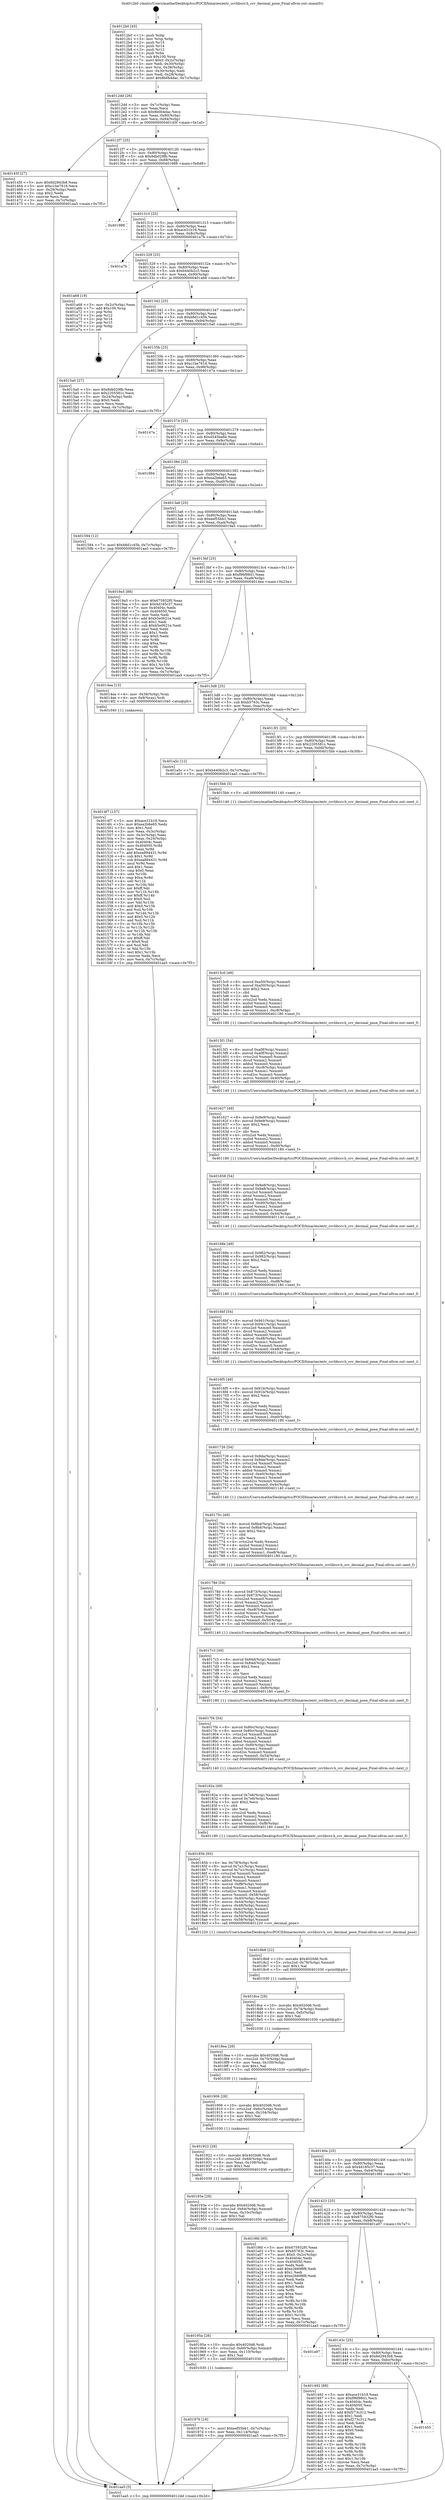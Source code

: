 digraph "0x4012b0" {
  label = "0x4012b0 (/mnt/c/Users/mathe/Desktop/tcc/POCII/binaries/extr_ccvlibccv.h_ccv_decimal_pose_Final-ollvm.out::main(0))"
  labelloc = "t"
  node[shape=record]

  Entry [label="",width=0.3,height=0.3,shape=circle,fillcolor=black,style=filled]
  "0x4012dd" [label="{
     0x4012dd [26]\l
     | [instrs]\l
     &nbsp;&nbsp;0x4012dd \<+3\>: mov -0x7c(%rbp),%eax\l
     &nbsp;&nbsp;0x4012e0 \<+2\>: mov %eax,%ecx\l
     &nbsp;&nbsp;0x4012e2 \<+6\>: sub $0x8b0b4dac,%ecx\l
     &nbsp;&nbsp;0x4012e8 \<+3\>: mov %eax,-0x80(%rbp)\l
     &nbsp;&nbsp;0x4012eb \<+6\>: mov %ecx,-0x84(%rbp)\l
     &nbsp;&nbsp;0x4012f1 \<+6\>: je 000000000040145f \<main+0x1af\>\l
  }"]
  "0x40145f" [label="{
     0x40145f [27]\l
     | [instrs]\l
     &nbsp;&nbsp;0x40145f \<+5\>: mov $0x6d2943b8,%eax\l
     &nbsp;&nbsp;0x401464 \<+5\>: mov $0xc1be7616,%ecx\l
     &nbsp;&nbsp;0x401469 \<+3\>: mov -0x28(%rbp),%edx\l
     &nbsp;&nbsp;0x40146c \<+3\>: cmp $0x2,%edx\l
     &nbsp;&nbsp;0x40146f \<+3\>: cmovne %ecx,%eax\l
     &nbsp;&nbsp;0x401472 \<+3\>: mov %eax,-0x7c(%rbp)\l
     &nbsp;&nbsp;0x401475 \<+5\>: jmp 0000000000401aa5 \<main+0x7f5\>\l
  }"]
  "0x4012f7" [label="{
     0x4012f7 [25]\l
     | [instrs]\l
     &nbsp;&nbsp;0x4012f7 \<+5\>: jmp 00000000004012fc \<main+0x4c\>\l
     &nbsp;&nbsp;0x4012fc \<+3\>: mov -0x80(%rbp),%eax\l
     &nbsp;&nbsp;0x4012ff \<+5\>: sub $0x8db029fb,%eax\l
     &nbsp;&nbsp;0x401304 \<+6\>: mov %eax,-0x88(%rbp)\l
     &nbsp;&nbsp;0x40130a \<+6\>: je 0000000000401988 \<main+0x6d8\>\l
  }"]
  "0x401aa5" [label="{
     0x401aa5 [5]\l
     | [instrs]\l
     &nbsp;&nbsp;0x401aa5 \<+5\>: jmp 00000000004012dd \<main+0x2d\>\l
  }"]
  "0x4012b0" [label="{
     0x4012b0 [45]\l
     | [instrs]\l
     &nbsp;&nbsp;0x4012b0 \<+1\>: push %rbp\l
     &nbsp;&nbsp;0x4012b1 \<+3\>: mov %rsp,%rbp\l
     &nbsp;&nbsp;0x4012b4 \<+2\>: push %r15\l
     &nbsp;&nbsp;0x4012b6 \<+2\>: push %r14\l
     &nbsp;&nbsp;0x4012b8 \<+2\>: push %r12\l
     &nbsp;&nbsp;0x4012ba \<+1\>: push %rbx\l
     &nbsp;&nbsp;0x4012bb \<+7\>: sub $0x100,%rsp\l
     &nbsp;&nbsp;0x4012c2 \<+7\>: movl $0x0,-0x2c(%rbp)\l
     &nbsp;&nbsp;0x4012c9 \<+3\>: mov %edi,-0x30(%rbp)\l
     &nbsp;&nbsp;0x4012cc \<+4\>: mov %rsi,-0x38(%rbp)\l
     &nbsp;&nbsp;0x4012d0 \<+3\>: mov -0x30(%rbp),%edi\l
     &nbsp;&nbsp;0x4012d3 \<+3\>: mov %edi,-0x28(%rbp)\l
     &nbsp;&nbsp;0x4012d6 \<+7\>: movl $0x8b0b4dac,-0x7c(%rbp)\l
  }"]
  Exit [label="",width=0.3,height=0.3,shape=circle,fillcolor=black,style=filled,peripheries=2]
  "0x401988" [label="{
     0x401988\l
  }", style=dashed]
  "0x401310" [label="{
     0x401310 [25]\l
     | [instrs]\l
     &nbsp;&nbsp;0x401310 \<+5\>: jmp 0000000000401315 \<main+0x65\>\l
     &nbsp;&nbsp;0x401315 \<+3\>: mov -0x80(%rbp),%eax\l
     &nbsp;&nbsp;0x401318 \<+5\>: sub $0xace31b18,%eax\l
     &nbsp;&nbsp;0x40131d \<+6\>: mov %eax,-0x8c(%rbp)\l
     &nbsp;&nbsp;0x401323 \<+6\>: je 0000000000401a7b \<main+0x7cb\>\l
  }"]
  "0x401976" [label="{
     0x401976 [18]\l
     | [instrs]\l
     &nbsp;&nbsp;0x401976 \<+7\>: movl $0xeef55bb1,-0x7c(%rbp)\l
     &nbsp;&nbsp;0x40197d \<+6\>: mov %eax,-0x114(%rbp)\l
     &nbsp;&nbsp;0x401983 \<+5\>: jmp 0000000000401aa5 \<main+0x7f5\>\l
  }"]
  "0x401a7b" [label="{
     0x401a7b\l
  }", style=dashed]
  "0x401329" [label="{
     0x401329 [25]\l
     | [instrs]\l
     &nbsp;&nbsp;0x401329 \<+5\>: jmp 000000000040132e \<main+0x7e\>\l
     &nbsp;&nbsp;0x40132e \<+3\>: mov -0x80(%rbp),%eax\l
     &nbsp;&nbsp;0x401331 \<+5\>: sub $0xb440b2c3,%eax\l
     &nbsp;&nbsp;0x401336 \<+6\>: mov %eax,-0x90(%rbp)\l
     &nbsp;&nbsp;0x40133c \<+6\>: je 0000000000401a68 \<main+0x7b8\>\l
  }"]
  "0x40195a" [label="{
     0x40195a [28]\l
     | [instrs]\l
     &nbsp;&nbsp;0x40195a \<+10\>: movabs $0x4020d6,%rdi\l
     &nbsp;&nbsp;0x401964 \<+5\>: cvtss2sd -0x60(%rbp),%xmm0\l
     &nbsp;&nbsp;0x401969 \<+6\>: mov %eax,-0x110(%rbp)\l
     &nbsp;&nbsp;0x40196f \<+2\>: mov $0x1,%al\l
     &nbsp;&nbsp;0x401971 \<+5\>: call 0000000000401030 \<printf@plt\>\l
     | [calls]\l
     &nbsp;&nbsp;0x401030 \{1\} (unknown)\l
  }"]
  "0x401a68" [label="{
     0x401a68 [19]\l
     | [instrs]\l
     &nbsp;&nbsp;0x401a68 \<+3\>: mov -0x2c(%rbp),%eax\l
     &nbsp;&nbsp;0x401a6b \<+7\>: add $0x100,%rsp\l
     &nbsp;&nbsp;0x401a72 \<+1\>: pop %rbx\l
     &nbsp;&nbsp;0x401a73 \<+2\>: pop %r12\l
     &nbsp;&nbsp;0x401a75 \<+2\>: pop %r14\l
     &nbsp;&nbsp;0x401a77 \<+2\>: pop %r15\l
     &nbsp;&nbsp;0x401a79 \<+1\>: pop %rbp\l
     &nbsp;&nbsp;0x401a7a \<+1\>: ret\l
  }"]
  "0x401342" [label="{
     0x401342 [25]\l
     | [instrs]\l
     &nbsp;&nbsp;0x401342 \<+5\>: jmp 0000000000401347 \<main+0x97\>\l
     &nbsp;&nbsp;0x401347 \<+3\>: mov -0x80(%rbp),%eax\l
     &nbsp;&nbsp;0x40134a \<+5\>: sub $0xb8d1c45b,%eax\l
     &nbsp;&nbsp;0x40134f \<+6\>: mov %eax,-0x94(%rbp)\l
     &nbsp;&nbsp;0x401355 \<+6\>: je 00000000004015a0 \<main+0x2f0\>\l
  }"]
  "0x40193e" [label="{
     0x40193e [28]\l
     | [instrs]\l
     &nbsp;&nbsp;0x40193e \<+10\>: movabs $0x4020d6,%rdi\l
     &nbsp;&nbsp;0x401948 \<+5\>: cvtss2sd -0x64(%rbp),%xmm0\l
     &nbsp;&nbsp;0x40194d \<+6\>: mov %eax,-0x10c(%rbp)\l
     &nbsp;&nbsp;0x401953 \<+2\>: mov $0x1,%al\l
     &nbsp;&nbsp;0x401955 \<+5\>: call 0000000000401030 \<printf@plt\>\l
     | [calls]\l
     &nbsp;&nbsp;0x401030 \{1\} (unknown)\l
  }"]
  "0x4015a0" [label="{
     0x4015a0 [27]\l
     | [instrs]\l
     &nbsp;&nbsp;0x4015a0 \<+5\>: mov $0x8db029fb,%eax\l
     &nbsp;&nbsp;0x4015a5 \<+5\>: mov $0x2205581c,%ecx\l
     &nbsp;&nbsp;0x4015aa \<+3\>: mov -0x24(%rbp),%edx\l
     &nbsp;&nbsp;0x4015ad \<+3\>: cmp $0x0,%edx\l
     &nbsp;&nbsp;0x4015b0 \<+3\>: cmove %ecx,%eax\l
     &nbsp;&nbsp;0x4015b3 \<+3\>: mov %eax,-0x7c(%rbp)\l
     &nbsp;&nbsp;0x4015b6 \<+5\>: jmp 0000000000401aa5 \<main+0x7f5\>\l
  }"]
  "0x40135b" [label="{
     0x40135b [25]\l
     | [instrs]\l
     &nbsp;&nbsp;0x40135b \<+5\>: jmp 0000000000401360 \<main+0xb0\>\l
     &nbsp;&nbsp;0x401360 \<+3\>: mov -0x80(%rbp),%eax\l
     &nbsp;&nbsp;0x401363 \<+5\>: sub $0xc1be7616,%eax\l
     &nbsp;&nbsp;0x401368 \<+6\>: mov %eax,-0x98(%rbp)\l
     &nbsp;&nbsp;0x40136e \<+6\>: je 000000000040147a \<main+0x1ca\>\l
  }"]
  "0x401922" [label="{
     0x401922 [28]\l
     | [instrs]\l
     &nbsp;&nbsp;0x401922 \<+10\>: movabs $0x4020d6,%rdi\l
     &nbsp;&nbsp;0x40192c \<+5\>: cvtss2sd -0x68(%rbp),%xmm0\l
     &nbsp;&nbsp;0x401931 \<+6\>: mov %eax,-0x108(%rbp)\l
     &nbsp;&nbsp;0x401937 \<+2\>: mov $0x1,%al\l
     &nbsp;&nbsp;0x401939 \<+5\>: call 0000000000401030 \<printf@plt\>\l
     | [calls]\l
     &nbsp;&nbsp;0x401030 \{1\} (unknown)\l
  }"]
  "0x40147a" [label="{
     0x40147a\l
  }", style=dashed]
  "0x401374" [label="{
     0x401374 [25]\l
     | [instrs]\l
     &nbsp;&nbsp;0x401374 \<+5\>: jmp 0000000000401379 \<main+0xc9\>\l
     &nbsp;&nbsp;0x401379 \<+3\>: mov -0x80(%rbp),%eax\l
     &nbsp;&nbsp;0x40137c \<+5\>: sub $0xd545ba6b,%eax\l
     &nbsp;&nbsp;0x401381 \<+6\>: mov %eax,-0x9c(%rbp)\l
     &nbsp;&nbsp;0x401387 \<+6\>: je 0000000000401994 \<main+0x6e4\>\l
  }"]
  "0x401906" [label="{
     0x401906 [28]\l
     | [instrs]\l
     &nbsp;&nbsp;0x401906 \<+10\>: movabs $0x4020d6,%rdi\l
     &nbsp;&nbsp;0x401910 \<+5\>: cvtss2sd -0x6c(%rbp),%xmm0\l
     &nbsp;&nbsp;0x401915 \<+6\>: mov %eax,-0x104(%rbp)\l
     &nbsp;&nbsp;0x40191b \<+2\>: mov $0x1,%al\l
     &nbsp;&nbsp;0x40191d \<+5\>: call 0000000000401030 \<printf@plt\>\l
     | [calls]\l
     &nbsp;&nbsp;0x401030 \{1\} (unknown)\l
  }"]
  "0x401994" [label="{
     0x401994\l
  }", style=dashed]
  "0x40138d" [label="{
     0x40138d [25]\l
     | [instrs]\l
     &nbsp;&nbsp;0x40138d \<+5\>: jmp 0000000000401392 \<main+0xe2\>\l
     &nbsp;&nbsp;0x401392 \<+3\>: mov -0x80(%rbp),%eax\l
     &nbsp;&nbsp;0x401395 \<+5\>: sub $0xea2b6e65,%eax\l
     &nbsp;&nbsp;0x40139a \<+6\>: mov %eax,-0xa0(%rbp)\l
     &nbsp;&nbsp;0x4013a0 \<+6\>: je 0000000000401594 \<main+0x2e4\>\l
  }"]
  "0x4018ea" [label="{
     0x4018ea [28]\l
     | [instrs]\l
     &nbsp;&nbsp;0x4018ea \<+10\>: movabs $0x4020d6,%rdi\l
     &nbsp;&nbsp;0x4018f4 \<+5\>: cvtss2sd -0x70(%rbp),%xmm0\l
     &nbsp;&nbsp;0x4018f9 \<+6\>: mov %eax,-0x100(%rbp)\l
     &nbsp;&nbsp;0x4018ff \<+2\>: mov $0x1,%al\l
     &nbsp;&nbsp;0x401901 \<+5\>: call 0000000000401030 \<printf@plt\>\l
     | [calls]\l
     &nbsp;&nbsp;0x401030 \{1\} (unknown)\l
  }"]
  "0x401594" [label="{
     0x401594 [12]\l
     | [instrs]\l
     &nbsp;&nbsp;0x401594 \<+7\>: movl $0xb8d1c45b,-0x7c(%rbp)\l
     &nbsp;&nbsp;0x40159b \<+5\>: jmp 0000000000401aa5 \<main+0x7f5\>\l
  }"]
  "0x4013a6" [label="{
     0x4013a6 [25]\l
     | [instrs]\l
     &nbsp;&nbsp;0x4013a6 \<+5\>: jmp 00000000004013ab \<main+0xfb\>\l
     &nbsp;&nbsp;0x4013ab \<+3\>: mov -0x80(%rbp),%eax\l
     &nbsp;&nbsp;0x4013ae \<+5\>: sub $0xeef55bb1,%eax\l
     &nbsp;&nbsp;0x4013b3 \<+6\>: mov %eax,-0xa4(%rbp)\l
     &nbsp;&nbsp;0x4013b9 \<+6\>: je 00000000004019a5 \<main+0x6f5\>\l
  }"]
  "0x4018ce" [label="{
     0x4018ce [28]\l
     | [instrs]\l
     &nbsp;&nbsp;0x4018ce \<+10\>: movabs $0x4020d6,%rdi\l
     &nbsp;&nbsp;0x4018d8 \<+5\>: cvtss2sd -0x74(%rbp),%xmm0\l
     &nbsp;&nbsp;0x4018dd \<+6\>: mov %eax,-0xfc(%rbp)\l
     &nbsp;&nbsp;0x4018e3 \<+2\>: mov $0x1,%al\l
     &nbsp;&nbsp;0x4018e5 \<+5\>: call 0000000000401030 \<printf@plt\>\l
     | [calls]\l
     &nbsp;&nbsp;0x401030 \{1\} (unknown)\l
  }"]
  "0x4019a5" [label="{
     0x4019a5 [88]\l
     | [instrs]\l
     &nbsp;&nbsp;0x4019a5 \<+5\>: mov $0x675932f0,%eax\l
     &nbsp;&nbsp;0x4019aa \<+5\>: mov $0x4d185c37,%ecx\l
     &nbsp;&nbsp;0x4019af \<+7\>: mov 0x40404c,%edx\l
     &nbsp;&nbsp;0x4019b6 \<+7\>: mov 0x404050,%esi\l
     &nbsp;&nbsp;0x4019bd \<+2\>: mov %edx,%edi\l
     &nbsp;&nbsp;0x4019bf \<+6\>: add $0xb5e0621e,%edi\l
     &nbsp;&nbsp;0x4019c5 \<+3\>: sub $0x1,%edi\l
     &nbsp;&nbsp;0x4019c8 \<+6\>: sub $0xb5e0621e,%edi\l
     &nbsp;&nbsp;0x4019ce \<+3\>: imul %edi,%edx\l
     &nbsp;&nbsp;0x4019d1 \<+3\>: and $0x1,%edx\l
     &nbsp;&nbsp;0x4019d4 \<+3\>: cmp $0x0,%edx\l
     &nbsp;&nbsp;0x4019d7 \<+4\>: sete %r8b\l
     &nbsp;&nbsp;0x4019db \<+3\>: cmp $0xa,%esi\l
     &nbsp;&nbsp;0x4019de \<+4\>: setl %r9b\l
     &nbsp;&nbsp;0x4019e2 \<+3\>: mov %r8b,%r10b\l
     &nbsp;&nbsp;0x4019e5 \<+3\>: and %r9b,%r10b\l
     &nbsp;&nbsp;0x4019e8 \<+3\>: xor %r9b,%r8b\l
     &nbsp;&nbsp;0x4019eb \<+3\>: or %r8b,%r10b\l
     &nbsp;&nbsp;0x4019ee \<+4\>: test $0x1,%r10b\l
     &nbsp;&nbsp;0x4019f2 \<+3\>: cmovne %ecx,%eax\l
     &nbsp;&nbsp;0x4019f5 \<+3\>: mov %eax,-0x7c(%rbp)\l
     &nbsp;&nbsp;0x4019f8 \<+5\>: jmp 0000000000401aa5 \<main+0x7f5\>\l
  }"]
  "0x4013bf" [label="{
     0x4013bf [25]\l
     | [instrs]\l
     &nbsp;&nbsp;0x4013bf \<+5\>: jmp 00000000004013c4 \<main+0x114\>\l
     &nbsp;&nbsp;0x4013c4 \<+3\>: mov -0x80(%rbp),%eax\l
     &nbsp;&nbsp;0x4013c7 \<+5\>: sub $0xf96f9841,%eax\l
     &nbsp;&nbsp;0x4013cc \<+6\>: mov %eax,-0xa8(%rbp)\l
     &nbsp;&nbsp;0x4013d2 \<+6\>: je 00000000004014ea \<main+0x23a\>\l
  }"]
  "0x4018b8" [label="{
     0x4018b8 [22]\l
     | [instrs]\l
     &nbsp;&nbsp;0x4018b8 \<+10\>: movabs $0x4020d6,%rdi\l
     &nbsp;&nbsp;0x4018c2 \<+5\>: cvtss2sd -0x78(%rbp),%xmm0\l
     &nbsp;&nbsp;0x4018c7 \<+2\>: mov $0x1,%al\l
     &nbsp;&nbsp;0x4018c9 \<+5\>: call 0000000000401030 \<printf@plt\>\l
     | [calls]\l
     &nbsp;&nbsp;0x401030 \{1\} (unknown)\l
  }"]
  "0x4014ea" [label="{
     0x4014ea [13]\l
     | [instrs]\l
     &nbsp;&nbsp;0x4014ea \<+4\>: mov -0x38(%rbp),%rax\l
     &nbsp;&nbsp;0x4014ee \<+4\>: mov 0x8(%rax),%rdi\l
     &nbsp;&nbsp;0x4014f2 \<+5\>: call 0000000000401040 \<atoi@plt\>\l
     | [calls]\l
     &nbsp;&nbsp;0x401040 \{1\} (unknown)\l
  }"]
  "0x4013d8" [label="{
     0x4013d8 [25]\l
     | [instrs]\l
     &nbsp;&nbsp;0x4013d8 \<+5\>: jmp 00000000004013dd \<main+0x12d\>\l
     &nbsp;&nbsp;0x4013dd \<+3\>: mov -0x80(%rbp),%eax\l
     &nbsp;&nbsp;0x4013e0 \<+5\>: sub $0xb5763c,%eax\l
     &nbsp;&nbsp;0x4013e5 \<+6\>: mov %eax,-0xac(%rbp)\l
     &nbsp;&nbsp;0x4013eb \<+6\>: je 0000000000401a5c \<main+0x7ac\>\l
  }"]
  "0x40185b" [label="{
     0x40185b [93]\l
     | [instrs]\l
     &nbsp;&nbsp;0x40185b \<+4\>: lea -0x78(%rbp),%rdi\l
     &nbsp;&nbsp;0x40185f \<+8\>: movsd 0x7a1(%rip),%xmm1\l
     &nbsp;&nbsp;0x401867 \<+8\>: movsd 0x7a1(%rip),%xmm2\l
     &nbsp;&nbsp;0x40186f \<+4\>: cvtss2sd %xmm0,%xmm0\l
     &nbsp;&nbsp;0x401873 \<+4\>: divsd %xmm2,%xmm0\l
     &nbsp;&nbsp;0x401877 \<+4\>: addsd %xmm0,%xmm1\l
     &nbsp;&nbsp;0x40187b \<+8\>: movsd -0xf8(%rbp),%xmm0\l
     &nbsp;&nbsp;0x401883 \<+4\>: mulsd %xmm1,%xmm0\l
     &nbsp;&nbsp;0x401887 \<+4\>: cvtsd2ss %xmm0,%xmm0\l
     &nbsp;&nbsp;0x40188b \<+5\>: movss %xmm0,-0x58(%rbp)\l
     &nbsp;&nbsp;0x401890 \<+5\>: movss -0x40(%rbp),%xmm0\l
     &nbsp;&nbsp;0x401895 \<+5\>: movss -0x44(%rbp),%xmm1\l
     &nbsp;&nbsp;0x40189a \<+5\>: movss -0x48(%rbp),%xmm2\l
     &nbsp;&nbsp;0x40189f \<+5\>: movss -0x4c(%rbp),%xmm3\l
     &nbsp;&nbsp;0x4018a4 \<+5\>: movss -0x50(%rbp),%xmm4\l
     &nbsp;&nbsp;0x4018a9 \<+5\>: movss -0x54(%rbp),%xmm5\l
     &nbsp;&nbsp;0x4018ae \<+5\>: movss -0x58(%rbp),%xmm6\l
     &nbsp;&nbsp;0x4018b3 \<+5\>: call 0000000000401220 \<ccv_decimal_pose\>\l
     | [calls]\l
     &nbsp;&nbsp;0x401220 \{1\} (/mnt/c/Users/mathe/Desktop/tcc/POCII/binaries/extr_ccvlibccv.h_ccv_decimal_pose_Final-ollvm.out::ccv_decimal_pose)\l
  }"]
  "0x401a5c" [label="{
     0x401a5c [12]\l
     | [instrs]\l
     &nbsp;&nbsp;0x401a5c \<+7\>: movl $0xb440b2c3,-0x7c(%rbp)\l
     &nbsp;&nbsp;0x401a63 \<+5\>: jmp 0000000000401aa5 \<main+0x7f5\>\l
  }"]
  "0x4013f1" [label="{
     0x4013f1 [25]\l
     | [instrs]\l
     &nbsp;&nbsp;0x4013f1 \<+5\>: jmp 00000000004013f6 \<main+0x146\>\l
     &nbsp;&nbsp;0x4013f6 \<+3\>: mov -0x80(%rbp),%eax\l
     &nbsp;&nbsp;0x4013f9 \<+5\>: sub $0x2205581c,%eax\l
     &nbsp;&nbsp;0x4013fe \<+6\>: mov %eax,-0xb0(%rbp)\l
     &nbsp;&nbsp;0x401404 \<+6\>: je 00000000004015bb \<main+0x30b\>\l
  }"]
  "0x40182a" [label="{
     0x40182a [49]\l
     | [instrs]\l
     &nbsp;&nbsp;0x40182a \<+8\>: movsd 0x7e6(%rip),%xmm0\l
     &nbsp;&nbsp;0x401832 \<+8\>: movsd 0x7e6(%rip),%xmm1\l
     &nbsp;&nbsp;0x40183a \<+5\>: mov $0x2,%ecx\l
     &nbsp;&nbsp;0x40183f \<+1\>: cltd\l
     &nbsp;&nbsp;0x401840 \<+2\>: idiv %ecx\l
     &nbsp;&nbsp;0x401842 \<+4\>: cvtsi2sd %edx,%xmm2\l
     &nbsp;&nbsp;0x401846 \<+4\>: mulsd %xmm2,%xmm1\l
     &nbsp;&nbsp;0x40184a \<+4\>: addsd %xmm0,%xmm1\l
     &nbsp;&nbsp;0x40184e \<+8\>: movsd %xmm1,-0xf8(%rbp)\l
     &nbsp;&nbsp;0x401856 \<+5\>: call 0000000000401180 \<next_f\>\l
     | [calls]\l
     &nbsp;&nbsp;0x401180 \{1\} (/mnt/c/Users/mathe/Desktop/tcc/POCII/binaries/extr_ccvlibccv.h_ccv_decimal_pose_Final-ollvm.out::next_f)\l
  }"]
  "0x4015bb" [label="{
     0x4015bb [5]\l
     | [instrs]\l
     &nbsp;&nbsp;0x4015bb \<+5\>: call 0000000000401140 \<next_i\>\l
     | [calls]\l
     &nbsp;&nbsp;0x401140 \{1\} (/mnt/c/Users/mathe/Desktop/tcc/POCII/binaries/extr_ccvlibccv.h_ccv_decimal_pose_Final-ollvm.out::next_i)\l
  }"]
  "0x40140a" [label="{
     0x40140a [25]\l
     | [instrs]\l
     &nbsp;&nbsp;0x40140a \<+5\>: jmp 000000000040140f \<main+0x15f\>\l
     &nbsp;&nbsp;0x40140f \<+3\>: mov -0x80(%rbp),%eax\l
     &nbsp;&nbsp;0x401412 \<+5\>: sub $0x4d185c37,%eax\l
     &nbsp;&nbsp;0x401417 \<+6\>: mov %eax,-0xb4(%rbp)\l
     &nbsp;&nbsp;0x40141d \<+6\>: je 00000000004019fd \<main+0x74d\>\l
  }"]
  "0x4017f4" [label="{
     0x4017f4 [54]\l
     | [instrs]\l
     &nbsp;&nbsp;0x4017f4 \<+8\>: movsd 0x80c(%rip),%xmm1\l
     &nbsp;&nbsp;0x4017fc \<+8\>: movsd 0x80c(%rip),%xmm2\l
     &nbsp;&nbsp;0x401804 \<+4\>: cvtss2sd %xmm0,%xmm0\l
     &nbsp;&nbsp;0x401808 \<+4\>: divsd %xmm2,%xmm0\l
     &nbsp;&nbsp;0x40180c \<+4\>: addsd %xmm0,%xmm1\l
     &nbsp;&nbsp;0x401810 \<+8\>: movsd -0xf0(%rbp),%xmm0\l
     &nbsp;&nbsp;0x401818 \<+4\>: mulsd %xmm1,%xmm0\l
     &nbsp;&nbsp;0x40181c \<+4\>: cvtsd2ss %xmm0,%xmm0\l
     &nbsp;&nbsp;0x401820 \<+5\>: movss %xmm0,-0x54(%rbp)\l
     &nbsp;&nbsp;0x401825 \<+5\>: call 0000000000401140 \<next_i\>\l
     | [calls]\l
     &nbsp;&nbsp;0x401140 \{1\} (/mnt/c/Users/mathe/Desktop/tcc/POCII/binaries/extr_ccvlibccv.h_ccv_decimal_pose_Final-ollvm.out::next_i)\l
  }"]
  "0x4019fd" [label="{
     0x4019fd [95]\l
     | [instrs]\l
     &nbsp;&nbsp;0x4019fd \<+5\>: mov $0x675932f0,%eax\l
     &nbsp;&nbsp;0x401a02 \<+5\>: mov $0xb5763c,%ecx\l
     &nbsp;&nbsp;0x401a07 \<+7\>: movl $0x0,-0x2c(%rbp)\l
     &nbsp;&nbsp;0x401a0e \<+7\>: mov 0x40404c,%edx\l
     &nbsp;&nbsp;0x401a15 \<+7\>: mov 0x404050,%esi\l
     &nbsp;&nbsp;0x401a1c \<+2\>: mov %edx,%edi\l
     &nbsp;&nbsp;0x401a1e \<+6\>: add $0xe26698f8,%edi\l
     &nbsp;&nbsp;0x401a24 \<+3\>: sub $0x1,%edi\l
     &nbsp;&nbsp;0x401a27 \<+6\>: sub $0xe26698f8,%edi\l
     &nbsp;&nbsp;0x401a2d \<+3\>: imul %edi,%edx\l
     &nbsp;&nbsp;0x401a30 \<+3\>: and $0x1,%edx\l
     &nbsp;&nbsp;0x401a33 \<+3\>: cmp $0x0,%edx\l
     &nbsp;&nbsp;0x401a36 \<+4\>: sete %r8b\l
     &nbsp;&nbsp;0x401a3a \<+3\>: cmp $0xa,%esi\l
     &nbsp;&nbsp;0x401a3d \<+4\>: setl %r9b\l
     &nbsp;&nbsp;0x401a41 \<+3\>: mov %r8b,%r10b\l
     &nbsp;&nbsp;0x401a44 \<+3\>: and %r9b,%r10b\l
     &nbsp;&nbsp;0x401a47 \<+3\>: xor %r9b,%r8b\l
     &nbsp;&nbsp;0x401a4a \<+3\>: or %r8b,%r10b\l
     &nbsp;&nbsp;0x401a4d \<+4\>: test $0x1,%r10b\l
     &nbsp;&nbsp;0x401a51 \<+3\>: cmovne %ecx,%eax\l
     &nbsp;&nbsp;0x401a54 \<+3\>: mov %eax,-0x7c(%rbp)\l
     &nbsp;&nbsp;0x401a57 \<+5\>: jmp 0000000000401aa5 \<main+0x7f5\>\l
  }"]
  "0x401423" [label="{
     0x401423 [25]\l
     | [instrs]\l
     &nbsp;&nbsp;0x401423 \<+5\>: jmp 0000000000401428 \<main+0x178\>\l
     &nbsp;&nbsp;0x401428 \<+3\>: mov -0x80(%rbp),%eax\l
     &nbsp;&nbsp;0x40142b \<+5\>: sub $0x675932f0,%eax\l
     &nbsp;&nbsp;0x401430 \<+6\>: mov %eax,-0xb8(%rbp)\l
     &nbsp;&nbsp;0x401436 \<+6\>: je 0000000000401a97 \<main+0x7e7\>\l
  }"]
  "0x4017c3" [label="{
     0x4017c3 [49]\l
     | [instrs]\l
     &nbsp;&nbsp;0x4017c3 \<+8\>: movsd 0x84d(%rip),%xmm0\l
     &nbsp;&nbsp;0x4017cb \<+8\>: movsd 0x84d(%rip),%xmm1\l
     &nbsp;&nbsp;0x4017d3 \<+5\>: mov $0x2,%ecx\l
     &nbsp;&nbsp;0x4017d8 \<+1\>: cltd\l
     &nbsp;&nbsp;0x4017d9 \<+2\>: idiv %ecx\l
     &nbsp;&nbsp;0x4017db \<+4\>: cvtsi2sd %edx,%xmm2\l
     &nbsp;&nbsp;0x4017df \<+4\>: mulsd %xmm2,%xmm1\l
     &nbsp;&nbsp;0x4017e3 \<+4\>: addsd %xmm0,%xmm1\l
     &nbsp;&nbsp;0x4017e7 \<+8\>: movsd %xmm1,-0xf0(%rbp)\l
     &nbsp;&nbsp;0x4017ef \<+5\>: call 0000000000401180 \<next_f\>\l
     | [calls]\l
     &nbsp;&nbsp;0x401180 \{1\} (/mnt/c/Users/mathe/Desktop/tcc/POCII/binaries/extr_ccvlibccv.h_ccv_decimal_pose_Final-ollvm.out::next_f)\l
  }"]
  "0x401a97" [label="{
     0x401a97\l
  }", style=dashed]
  "0x40143c" [label="{
     0x40143c [25]\l
     | [instrs]\l
     &nbsp;&nbsp;0x40143c \<+5\>: jmp 0000000000401441 \<main+0x191\>\l
     &nbsp;&nbsp;0x401441 \<+3\>: mov -0x80(%rbp),%eax\l
     &nbsp;&nbsp;0x401444 \<+5\>: sub $0x6d2943b8,%eax\l
     &nbsp;&nbsp;0x401449 \<+6\>: mov %eax,-0xbc(%rbp)\l
     &nbsp;&nbsp;0x40144f \<+6\>: je 0000000000401492 \<main+0x1e2\>\l
  }"]
  "0x40178d" [label="{
     0x40178d [54]\l
     | [instrs]\l
     &nbsp;&nbsp;0x40178d \<+8\>: movsd 0x873(%rip),%xmm1\l
     &nbsp;&nbsp;0x401795 \<+8\>: movsd 0x873(%rip),%xmm2\l
     &nbsp;&nbsp;0x40179d \<+4\>: cvtss2sd %xmm0,%xmm0\l
     &nbsp;&nbsp;0x4017a1 \<+4\>: divsd %xmm2,%xmm0\l
     &nbsp;&nbsp;0x4017a5 \<+4\>: addsd %xmm0,%xmm1\l
     &nbsp;&nbsp;0x4017a9 \<+8\>: movsd -0xe8(%rbp),%xmm0\l
     &nbsp;&nbsp;0x4017b1 \<+4\>: mulsd %xmm1,%xmm0\l
     &nbsp;&nbsp;0x4017b5 \<+4\>: cvtsd2ss %xmm0,%xmm0\l
     &nbsp;&nbsp;0x4017b9 \<+5\>: movss %xmm0,-0x50(%rbp)\l
     &nbsp;&nbsp;0x4017be \<+5\>: call 0000000000401140 \<next_i\>\l
     | [calls]\l
     &nbsp;&nbsp;0x401140 \{1\} (/mnt/c/Users/mathe/Desktop/tcc/POCII/binaries/extr_ccvlibccv.h_ccv_decimal_pose_Final-ollvm.out::next_i)\l
  }"]
  "0x401492" [label="{
     0x401492 [88]\l
     | [instrs]\l
     &nbsp;&nbsp;0x401492 \<+5\>: mov $0xace31b18,%eax\l
     &nbsp;&nbsp;0x401497 \<+5\>: mov $0xf96f9841,%ecx\l
     &nbsp;&nbsp;0x40149c \<+7\>: mov 0x40404c,%edx\l
     &nbsp;&nbsp;0x4014a3 \<+7\>: mov 0x404050,%esi\l
     &nbsp;&nbsp;0x4014aa \<+2\>: mov %edx,%edi\l
     &nbsp;&nbsp;0x4014ac \<+6\>: add $0xf273c312,%edi\l
     &nbsp;&nbsp;0x4014b2 \<+3\>: sub $0x1,%edi\l
     &nbsp;&nbsp;0x4014b5 \<+6\>: sub $0xf273c312,%edi\l
     &nbsp;&nbsp;0x4014bb \<+3\>: imul %edi,%edx\l
     &nbsp;&nbsp;0x4014be \<+3\>: and $0x1,%edx\l
     &nbsp;&nbsp;0x4014c1 \<+3\>: cmp $0x0,%edx\l
     &nbsp;&nbsp;0x4014c4 \<+4\>: sete %r8b\l
     &nbsp;&nbsp;0x4014c8 \<+3\>: cmp $0xa,%esi\l
     &nbsp;&nbsp;0x4014cb \<+4\>: setl %r9b\l
     &nbsp;&nbsp;0x4014cf \<+3\>: mov %r8b,%r10b\l
     &nbsp;&nbsp;0x4014d2 \<+3\>: and %r9b,%r10b\l
     &nbsp;&nbsp;0x4014d5 \<+3\>: xor %r9b,%r8b\l
     &nbsp;&nbsp;0x4014d8 \<+3\>: or %r8b,%r10b\l
     &nbsp;&nbsp;0x4014db \<+4\>: test $0x1,%r10b\l
     &nbsp;&nbsp;0x4014df \<+3\>: cmovne %ecx,%eax\l
     &nbsp;&nbsp;0x4014e2 \<+3\>: mov %eax,-0x7c(%rbp)\l
     &nbsp;&nbsp;0x4014e5 \<+5\>: jmp 0000000000401aa5 \<main+0x7f5\>\l
  }"]
  "0x401455" [label="{
     0x401455\l
  }", style=dashed]
  "0x4014f7" [label="{
     0x4014f7 [157]\l
     | [instrs]\l
     &nbsp;&nbsp;0x4014f7 \<+5\>: mov $0xace31b18,%ecx\l
     &nbsp;&nbsp;0x4014fc \<+5\>: mov $0xea2b6e65,%edx\l
     &nbsp;&nbsp;0x401501 \<+3\>: mov $0x1,%sil\l
     &nbsp;&nbsp;0x401504 \<+3\>: mov %eax,-0x3c(%rbp)\l
     &nbsp;&nbsp;0x401507 \<+3\>: mov -0x3c(%rbp),%eax\l
     &nbsp;&nbsp;0x40150a \<+3\>: mov %eax,-0x24(%rbp)\l
     &nbsp;&nbsp;0x40150d \<+7\>: mov 0x40404c,%eax\l
     &nbsp;&nbsp;0x401514 \<+8\>: mov 0x404050,%r8d\l
     &nbsp;&nbsp;0x40151c \<+3\>: mov %eax,%r9d\l
     &nbsp;&nbsp;0x40151f \<+7\>: add $0xea894431,%r9d\l
     &nbsp;&nbsp;0x401526 \<+4\>: sub $0x1,%r9d\l
     &nbsp;&nbsp;0x40152a \<+7\>: sub $0xea894431,%r9d\l
     &nbsp;&nbsp;0x401531 \<+4\>: imul %r9d,%eax\l
     &nbsp;&nbsp;0x401535 \<+3\>: and $0x1,%eax\l
     &nbsp;&nbsp;0x401538 \<+3\>: cmp $0x0,%eax\l
     &nbsp;&nbsp;0x40153b \<+4\>: sete %r10b\l
     &nbsp;&nbsp;0x40153f \<+4\>: cmp $0xa,%r8d\l
     &nbsp;&nbsp;0x401543 \<+4\>: setl %r11b\l
     &nbsp;&nbsp;0x401547 \<+3\>: mov %r10b,%bl\l
     &nbsp;&nbsp;0x40154a \<+3\>: xor $0xff,%bl\l
     &nbsp;&nbsp;0x40154d \<+3\>: mov %r11b,%r14b\l
     &nbsp;&nbsp;0x401550 \<+4\>: xor $0xff,%r14b\l
     &nbsp;&nbsp;0x401554 \<+4\>: xor $0x0,%sil\l
     &nbsp;&nbsp;0x401558 \<+3\>: mov %bl,%r15b\l
     &nbsp;&nbsp;0x40155b \<+4\>: and $0x0,%r15b\l
     &nbsp;&nbsp;0x40155f \<+3\>: and %sil,%r10b\l
     &nbsp;&nbsp;0x401562 \<+3\>: mov %r14b,%r12b\l
     &nbsp;&nbsp;0x401565 \<+4\>: and $0x0,%r12b\l
     &nbsp;&nbsp;0x401569 \<+3\>: and %sil,%r11b\l
     &nbsp;&nbsp;0x40156c \<+3\>: or %r10b,%r15b\l
     &nbsp;&nbsp;0x40156f \<+3\>: or %r11b,%r12b\l
     &nbsp;&nbsp;0x401572 \<+3\>: xor %r12b,%r15b\l
     &nbsp;&nbsp;0x401575 \<+3\>: or %r14b,%bl\l
     &nbsp;&nbsp;0x401578 \<+3\>: xor $0xff,%bl\l
     &nbsp;&nbsp;0x40157b \<+4\>: or $0x0,%sil\l
     &nbsp;&nbsp;0x40157f \<+3\>: and %sil,%bl\l
     &nbsp;&nbsp;0x401582 \<+3\>: or %bl,%r15b\l
     &nbsp;&nbsp;0x401585 \<+4\>: test $0x1,%r15b\l
     &nbsp;&nbsp;0x401589 \<+3\>: cmovne %edx,%ecx\l
     &nbsp;&nbsp;0x40158c \<+3\>: mov %ecx,-0x7c(%rbp)\l
     &nbsp;&nbsp;0x40158f \<+5\>: jmp 0000000000401aa5 \<main+0x7f5\>\l
  }"]
  "0x4015c0" [label="{
     0x4015c0 [49]\l
     | [instrs]\l
     &nbsp;&nbsp;0x4015c0 \<+8\>: movsd 0xa50(%rip),%xmm0\l
     &nbsp;&nbsp;0x4015c8 \<+8\>: movsd 0xa50(%rip),%xmm1\l
     &nbsp;&nbsp;0x4015d0 \<+5\>: mov $0x2,%ecx\l
     &nbsp;&nbsp;0x4015d5 \<+1\>: cltd\l
     &nbsp;&nbsp;0x4015d6 \<+2\>: idiv %ecx\l
     &nbsp;&nbsp;0x4015d8 \<+4\>: cvtsi2sd %edx,%xmm2\l
     &nbsp;&nbsp;0x4015dc \<+4\>: mulsd %xmm2,%xmm1\l
     &nbsp;&nbsp;0x4015e0 \<+4\>: addsd %xmm0,%xmm1\l
     &nbsp;&nbsp;0x4015e4 \<+8\>: movsd %xmm1,-0xc8(%rbp)\l
     &nbsp;&nbsp;0x4015ec \<+5\>: call 0000000000401180 \<next_f\>\l
     | [calls]\l
     &nbsp;&nbsp;0x401180 \{1\} (/mnt/c/Users/mathe/Desktop/tcc/POCII/binaries/extr_ccvlibccv.h_ccv_decimal_pose_Final-ollvm.out::next_f)\l
  }"]
  "0x4015f1" [label="{
     0x4015f1 [54]\l
     | [instrs]\l
     &nbsp;&nbsp;0x4015f1 \<+8\>: movsd 0xa0f(%rip),%xmm1\l
     &nbsp;&nbsp;0x4015f9 \<+8\>: movsd 0xa0f(%rip),%xmm2\l
     &nbsp;&nbsp;0x401601 \<+4\>: cvtss2sd %xmm0,%xmm0\l
     &nbsp;&nbsp;0x401605 \<+4\>: divsd %xmm2,%xmm0\l
     &nbsp;&nbsp;0x401609 \<+4\>: addsd %xmm0,%xmm1\l
     &nbsp;&nbsp;0x40160d \<+8\>: movsd -0xc8(%rbp),%xmm0\l
     &nbsp;&nbsp;0x401615 \<+4\>: mulsd %xmm1,%xmm0\l
     &nbsp;&nbsp;0x401619 \<+4\>: cvtsd2ss %xmm0,%xmm0\l
     &nbsp;&nbsp;0x40161d \<+5\>: movss %xmm0,-0x40(%rbp)\l
     &nbsp;&nbsp;0x401622 \<+5\>: call 0000000000401140 \<next_i\>\l
     | [calls]\l
     &nbsp;&nbsp;0x401140 \{1\} (/mnt/c/Users/mathe/Desktop/tcc/POCII/binaries/extr_ccvlibccv.h_ccv_decimal_pose_Final-ollvm.out::next_i)\l
  }"]
  "0x401627" [label="{
     0x401627 [49]\l
     | [instrs]\l
     &nbsp;&nbsp;0x401627 \<+8\>: movsd 0x9e9(%rip),%xmm0\l
     &nbsp;&nbsp;0x40162f \<+8\>: movsd 0x9e9(%rip),%xmm1\l
     &nbsp;&nbsp;0x401637 \<+5\>: mov $0x2,%ecx\l
     &nbsp;&nbsp;0x40163c \<+1\>: cltd\l
     &nbsp;&nbsp;0x40163d \<+2\>: idiv %ecx\l
     &nbsp;&nbsp;0x40163f \<+4\>: cvtsi2sd %edx,%xmm2\l
     &nbsp;&nbsp;0x401643 \<+4\>: mulsd %xmm2,%xmm1\l
     &nbsp;&nbsp;0x401647 \<+4\>: addsd %xmm0,%xmm1\l
     &nbsp;&nbsp;0x40164b \<+8\>: movsd %xmm1,-0xd0(%rbp)\l
     &nbsp;&nbsp;0x401653 \<+5\>: call 0000000000401180 \<next_f\>\l
     | [calls]\l
     &nbsp;&nbsp;0x401180 \{1\} (/mnt/c/Users/mathe/Desktop/tcc/POCII/binaries/extr_ccvlibccv.h_ccv_decimal_pose_Final-ollvm.out::next_f)\l
  }"]
  "0x401658" [label="{
     0x401658 [54]\l
     | [instrs]\l
     &nbsp;&nbsp;0x401658 \<+8\>: movsd 0x9a8(%rip),%xmm1\l
     &nbsp;&nbsp;0x401660 \<+8\>: movsd 0x9a8(%rip),%xmm2\l
     &nbsp;&nbsp;0x401668 \<+4\>: cvtss2sd %xmm0,%xmm0\l
     &nbsp;&nbsp;0x40166c \<+4\>: divsd %xmm2,%xmm0\l
     &nbsp;&nbsp;0x401670 \<+4\>: addsd %xmm0,%xmm1\l
     &nbsp;&nbsp;0x401674 \<+8\>: movsd -0xd0(%rbp),%xmm0\l
     &nbsp;&nbsp;0x40167c \<+4\>: mulsd %xmm1,%xmm0\l
     &nbsp;&nbsp;0x401680 \<+4\>: cvtsd2ss %xmm0,%xmm0\l
     &nbsp;&nbsp;0x401684 \<+5\>: movss %xmm0,-0x44(%rbp)\l
     &nbsp;&nbsp;0x401689 \<+5\>: call 0000000000401140 \<next_i\>\l
     | [calls]\l
     &nbsp;&nbsp;0x401140 \{1\} (/mnt/c/Users/mathe/Desktop/tcc/POCII/binaries/extr_ccvlibccv.h_ccv_decimal_pose_Final-ollvm.out::next_i)\l
  }"]
  "0x40168e" [label="{
     0x40168e [49]\l
     | [instrs]\l
     &nbsp;&nbsp;0x40168e \<+8\>: movsd 0x982(%rip),%xmm0\l
     &nbsp;&nbsp;0x401696 \<+8\>: movsd 0x982(%rip),%xmm1\l
     &nbsp;&nbsp;0x40169e \<+5\>: mov $0x2,%ecx\l
     &nbsp;&nbsp;0x4016a3 \<+1\>: cltd\l
     &nbsp;&nbsp;0x4016a4 \<+2\>: idiv %ecx\l
     &nbsp;&nbsp;0x4016a6 \<+4\>: cvtsi2sd %edx,%xmm2\l
     &nbsp;&nbsp;0x4016aa \<+4\>: mulsd %xmm2,%xmm1\l
     &nbsp;&nbsp;0x4016ae \<+4\>: addsd %xmm0,%xmm1\l
     &nbsp;&nbsp;0x4016b2 \<+8\>: movsd %xmm1,-0xd8(%rbp)\l
     &nbsp;&nbsp;0x4016ba \<+5\>: call 0000000000401180 \<next_f\>\l
     | [calls]\l
     &nbsp;&nbsp;0x401180 \{1\} (/mnt/c/Users/mathe/Desktop/tcc/POCII/binaries/extr_ccvlibccv.h_ccv_decimal_pose_Final-ollvm.out::next_f)\l
  }"]
  "0x4016bf" [label="{
     0x4016bf [54]\l
     | [instrs]\l
     &nbsp;&nbsp;0x4016bf \<+8\>: movsd 0x941(%rip),%xmm1\l
     &nbsp;&nbsp;0x4016c7 \<+8\>: movsd 0x941(%rip),%xmm2\l
     &nbsp;&nbsp;0x4016cf \<+4\>: cvtss2sd %xmm0,%xmm0\l
     &nbsp;&nbsp;0x4016d3 \<+4\>: divsd %xmm2,%xmm0\l
     &nbsp;&nbsp;0x4016d7 \<+4\>: addsd %xmm0,%xmm1\l
     &nbsp;&nbsp;0x4016db \<+8\>: movsd -0xd8(%rbp),%xmm0\l
     &nbsp;&nbsp;0x4016e3 \<+4\>: mulsd %xmm1,%xmm0\l
     &nbsp;&nbsp;0x4016e7 \<+4\>: cvtsd2ss %xmm0,%xmm0\l
     &nbsp;&nbsp;0x4016eb \<+5\>: movss %xmm0,-0x48(%rbp)\l
     &nbsp;&nbsp;0x4016f0 \<+5\>: call 0000000000401140 \<next_i\>\l
     | [calls]\l
     &nbsp;&nbsp;0x401140 \{1\} (/mnt/c/Users/mathe/Desktop/tcc/POCII/binaries/extr_ccvlibccv.h_ccv_decimal_pose_Final-ollvm.out::next_i)\l
  }"]
  "0x4016f5" [label="{
     0x4016f5 [49]\l
     | [instrs]\l
     &nbsp;&nbsp;0x4016f5 \<+8\>: movsd 0x91b(%rip),%xmm0\l
     &nbsp;&nbsp;0x4016fd \<+8\>: movsd 0x91b(%rip),%xmm1\l
     &nbsp;&nbsp;0x401705 \<+5\>: mov $0x2,%ecx\l
     &nbsp;&nbsp;0x40170a \<+1\>: cltd\l
     &nbsp;&nbsp;0x40170b \<+2\>: idiv %ecx\l
     &nbsp;&nbsp;0x40170d \<+4\>: cvtsi2sd %edx,%xmm2\l
     &nbsp;&nbsp;0x401711 \<+4\>: mulsd %xmm2,%xmm1\l
     &nbsp;&nbsp;0x401715 \<+4\>: addsd %xmm0,%xmm1\l
     &nbsp;&nbsp;0x401719 \<+8\>: movsd %xmm1,-0xe0(%rbp)\l
     &nbsp;&nbsp;0x401721 \<+5\>: call 0000000000401180 \<next_f\>\l
     | [calls]\l
     &nbsp;&nbsp;0x401180 \{1\} (/mnt/c/Users/mathe/Desktop/tcc/POCII/binaries/extr_ccvlibccv.h_ccv_decimal_pose_Final-ollvm.out::next_f)\l
  }"]
  "0x401726" [label="{
     0x401726 [54]\l
     | [instrs]\l
     &nbsp;&nbsp;0x401726 \<+8\>: movsd 0x8da(%rip),%xmm1\l
     &nbsp;&nbsp;0x40172e \<+8\>: movsd 0x8da(%rip),%xmm2\l
     &nbsp;&nbsp;0x401736 \<+4\>: cvtss2sd %xmm0,%xmm0\l
     &nbsp;&nbsp;0x40173a \<+4\>: divsd %xmm2,%xmm0\l
     &nbsp;&nbsp;0x40173e \<+4\>: addsd %xmm0,%xmm1\l
     &nbsp;&nbsp;0x401742 \<+8\>: movsd -0xe0(%rbp),%xmm0\l
     &nbsp;&nbsp;0x40174a \<+4\>: mulsd %xmm1,%xmm0\l
     &nbsp;&nbsp;0x40174e \<+4\>: cvtsd2ss %xmm0,%xmm0\l
     &nbsp;&nbsp;0x401752 \<+5\>: movss %xmm0,-0x4c(%rbp)\l
     &nbsp;&nbsp;0x401757 \<+5\>: call 0000000000401140 \<next_i\>\l
     | [calls]\l
     &nbsp;&nbsp;0x401140 \{1\} (/mnt/c/Users/mathe/Desktop/tcc/POCII/binaries/extr_ccvlibccv.h_ccv_decimal_pose_Final-ollvm.out::next_i)\l
  }"]
  "0x40175c" [label="{
     0x40175c [49]\l
     | [instrs]\l
     &nbsp;&nbsp;0x40175c \<+8\>: movsd 0x8b4(%rip),%xmm0\l
     &nbsp;&nbsp;0x401764 \<+8\>: movsd 0x8b4(%rip),%xmm1\l
     &nbsp;&nbsp;0x40176c \<+5\>: mov $0x2,%ecx\l
     &nbsp;&nbsp;0x401771 \<+1\>: cltd\l
     &nbsp;&nbsp;0x401772 \<+2\>: idiv %ecx\l
     &nbsp;&nbsp;0x401774 \<+4\>: cvtsi2sd %edx,%xmm2\l
     &nbsp;&nbsp;0x401778 \<+4\>: mulsd %xmm2,%xmm1\l
     &nbsp;&nbsp;0x40177c \<+4\>: addsd %xmm0,%xmm1\l
     &nbsp;&nbsp;0x401780 \<+8\>: movsd %xmm1,-0xe8(%rbp)\l
     &nbsp;&nbsp;0x401788 \<+5\>: call 0000000000401180 \<next_f\>\l
     | [calls]\l
     &nbsp;&nbsp;0x401180 \{1\} (/mnt/c/Users/mathe/Desktop/tcc/POCII/binaries/extr_ccvlibccv.h_ccv_decimal_pose_Final-ollvm.out::next_f)\l
  }"]
  Entry -> "0x4012b0" [label=" 1"]
  "0x4012dd" -> "0x40145f" [label=" 1"]
  "0x4012dd" -> "0x4012f7" [label=" 9"]
  "0x40145f" -> "0x401aa5" [label=" 1"]
  "0x4012b0" -> "0x4012dd" [label=" 1"]
  "0x401aa5" -> "0x4012dd" [label=" 9"]
  "0x401a68" -> Exit [label=" 1"]
  "0x4012f7" -> "0x401988" [label=" 0"]
  "0x4012f7" -> "0x401310" [label=" 9"]
  "0x401a5c" -> "0x401aa5" [label=" 1"]
  "0x401310" -> "0x401a7b" [label=" 0"]
  "0x401310" -> "0x401329" [label=" 9"]
  "0x4019fd" -> "0x401aa5" [label=" 1"]
  "0x401329" -> "0x401a68" [label=" 1"]
  "0x401329" -> "0x401342" [label=" 8"]
  "0x4019a5" -> "0x401aa5" [label=" 1"]
  "0x401342" -> "0x4015a0" [label=" 1"]
  "0x401342" -> "0x40135b" [label=" 7"]
  "0x401976" -> "0x401aa5" [label=" 1"]
  "0x40135b" -> "0x40147a" [label=" 0"]
  "0x40135b" -> "0x401374" [label=" 7"]
  "0x40195a" -> "0x401976" [label=" 1"]
  "0x401374" -> "0x401994" [label=" 0"]
  "0x401374" -> "0x40138d" [label=" 7"]
  "0x40193e" -> "0x40195a" [label=" 1"]
  "0x40138d" -> "0x401594" [label=" 1"]
  "0x40138d" -> "0x4013a6" [label=" 6"]
  "0x401922" -> "0x40193e" [label=" 1"]
  "0x4013a6" -> "0x4019a5" [label=" 1"]
  "0x4013a6" -> "0x4013bf" [label=" 5"]
  "0x401906" -> "0x401922" [label=" 1"]
  "0x4013bf" -> "0x4014ea" [label=" 1"]
  "0x4013bf" -> "0x4013d8" [label=" 4"]
  "0x4018ea" -> "0x401906" [label=" 1"]
  "0x4013d8" -> "0x401a5c" [label=" 1"]
  "0x4013d8" -> "0x4013f1" [label=" 3"]
  "0x4018ce" -> "0x4018ea" [label=" 1"]
  "0x4013f1" -> "0x4015bb" [label=" 1"]
  "0x4013f1" -> "0x40140a" [label=" 2"]
  "0x4018b8" -> "0x4018ce" [label=" 1"]
  "0x40140a" -> "0x4019fd" [label=" 1"]
  "0x40140a" -> "0x401423" [label=" 1"]
  "0x40185b" -> "0x4018b8" [label=" 1"]
  "0x401423" -> "0x401a97" [label=" 0"]
  "0x401423" -> "0x40143c" [label=" 1"]
  "0x40182a" -> "0x40185b" [label=" 1"]
  "0x40143c" -> "0x401492" [label=" 1"]
  "0x40143c" -> "0x401455" [label=" 0"]
  "0x401492" -> "0x401aa5" [label=" 1"]
  "0x4014ea" -> "0x4014f7" [label=" 1"]
  "0x4014f7" -> "0x401aa5" [label=" 1"]
  "0x401594" -> "0x401aa5" [label=" 1"]
  "0x4015a0" -> "0x401aa5" [label=" 1"]
  "0x4015bb" -> "0x4015c0" [label=" 1"]
  "0x4015c0" -> "0x4015f1" [label=" 1"]
  "0x4015f1" -> "0x401627" [label=" 1"]
  "0x401627" -> "0x401658" [label=" 1"]
  "0x401658" -> "0x40168e" [label=" 1"]
  "0x40168e" -> "0x4016bf" [label=" 1"]
  "0x4016bf" -> "0x4016f5" [label=" 1"]
  "0x4016f5" -> "0x401726" [label=" 1"]
  "0x401726" -> "0x40175c" [label=" 1"]
  "0x40175c" -> "0x40178d" [label=" 1"]
  "0x40178d" -> "0x4017c3" [label=" 1"]
  "0x4017c3" -> "0x4017f4" [label=" 1"]
  "0x4017f4" -> "0x40182a" [label=" 1"]
}
